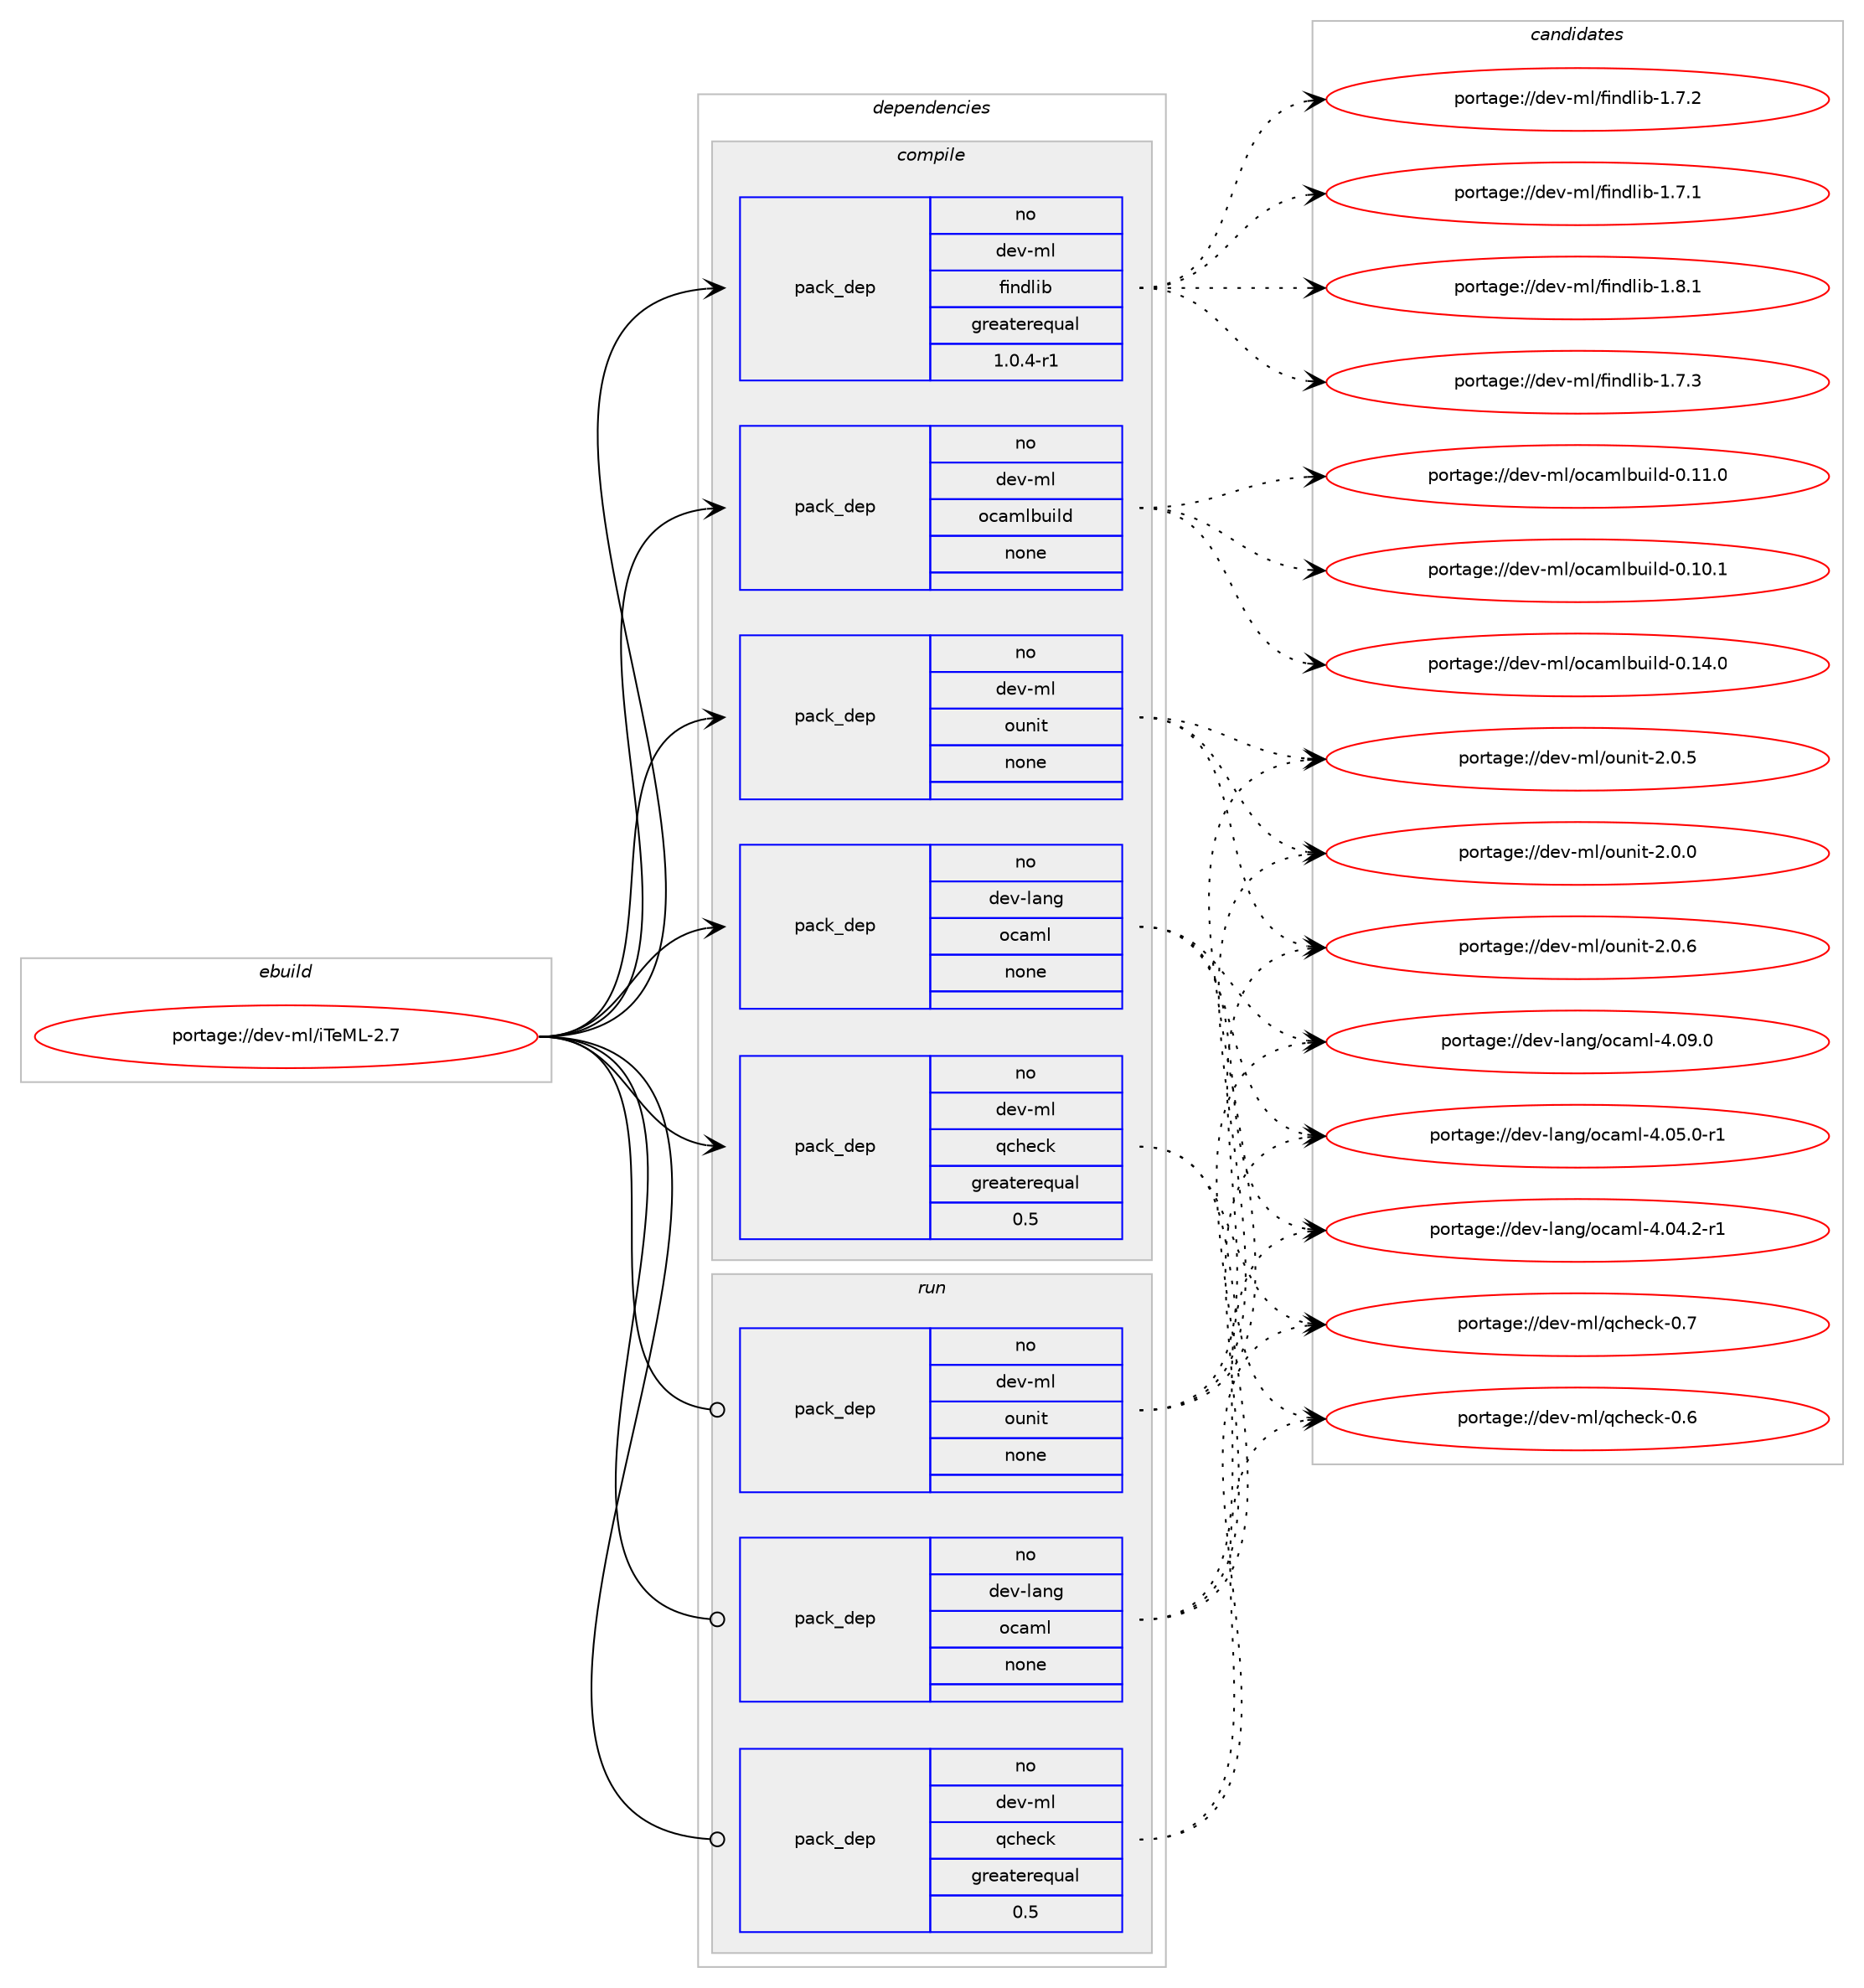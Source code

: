 digraph prolog {

# *************
# Graph options
# *************

newrank=true;
concentrate=true;
compound=true;
graph [rankdir=LR,fontname=Helvetica,fontsize=10,ranksep=1.5];#, ranksep=2.5, nodesep=0.2];
edge  [arrowhead=vee];
node  [fontname=Helvetica,fontsize=10];

# **********
# The ebuild
# **********

subgraph cluster_leftcol {
color=gray;
rank=same;
label=<<i>ebuild</i>>;
id [label="portage://dev-ml/iTeML-2.7", color=red, width=4, href="../dev-ml/iTeML-2.7.svg"];
}

# ****************
# The dependencies
# ****************

subgraph cluster_midcol {
color=gray;
label=<<i>dependencies</i>>;
subgraph cluster_compile {
fillcolor="#eeeeee";
style=filled;
label=<<i>compile</i>>;
subgraph pack375610 {
dependency503735 [label=<<TABLE BORDER="0" CELLBORDER="1" CELLSPACING="0" CELLPADDING="4" WIDTH="220"><TR><TD ROWSPAN="6" CELLPADDING="30">pack_dep</TD></TR><TR><TD WIDTH="110">no</TD></TR><TR><TD>dev-lang</TD></TR><TR><TD>ocaml</TD></TR><TR><TD>none</TD></TR><TR><TD></TD></TR></TABLE>>, shape=none, color=blue];
}
id:e -> dependency503735:w [weight=20,style="solid",arrowhead="vee"];
subgraph pack375611 {
dependency503736 [label=<<TABLE BORDER="0" CELLBORDER="1" CELLSPACING="0" CELLPADDING="4" WIDTH="220"><TR><TD ROWSPAN="6" CELLPADDING="30">pack_dep</TD></TR><TR><TD WIDTH="110">no</TD></TR><TR><TD>dev-ml</TD></TR><TR><TD>findlib</TD></TR><TR><TD>greaterequal</TD></TR><TR><TD>1.0.4-r1</TD></TR></TABLE>>, shape=none, color=blue];
}
id:e -> dependency503736:w [weight=20,style="solid",arrowhead="vee"];
subgraph pack375612 {
dependency503737 [label=<<TABLE BORDER="0" CELLBORDER="1" CELLSPACING="0" CELLPADDING="4" WIDTH="220"><TR><TD ROWSPAN="6" CELLPADDING="30">pack_dep</TD></TR><TR><TD WIDTH="110">no</TD></TR><TR><TD>dev-ml</TD></TR><TR><TD>ocamlbuild</TD></TR><TR><TD>none</TD></TR><TR><TD></TD></TR></TABLE>>, shape=none, color=blue];
}
id:e -> dependency503737:w [weight=20,style="solid",arrowhead="vee"];
subgraph pack375613 {
dependency503738 [label=<<TABLE BORDER="0" CELLBORDER="1" CELLSPACING="0" CELLPADDING="4" WIDTH="220"><TR><TD ROWSPAN="6" CELLPADDING="30">pack_dep</TD></TR><TR><TD WIDTH="110">no</TD></TR><TR><TD>dev-ml</TD></TR><TR><TD>ounit</TD></TR><TR><TD>none</TD></TR><TR><TD></TD></TR></TABLE>>, shape=none, color=blue];
}
id:e -> dependency503738:w [weight=20,style="solid",arrowhead="vee"];
subgraph pack375614 {
dependency503739 [label=<<TABLE BORDER="0" CELLBORDER="1" CELLSPACING="0" CELLPADDING="4" WIDTH="220"><TR><TD ROWSPAN="6" CELLPADDING="30">pack_dep</TD></TR><TR><TD WIDTH="110">no</TD></TR><TR><TD>dev-ml</TD></TR><TR><TD>qcheck</TD></TR><TR><TD>greaterequal</TD></TR><TR><TD>0.5</TD></TR></TABLE>>, shape=none, color=blue];
}
id:e -> dependency503739:w [weight=20,style="solid",arrowhead="vee"];
}
subgraph cluster_compileandrun {
fillcolor="#eeeeee";
style=filled;
label=<<i>compile and run</i>>;
}
subgraph cluster_run {
fillcolor="#eeeeee";
style=filled;
label=<<i>run</i>>;
subgraph pack375615 {
dependency503740 [label=<<TABLE BORDER="0" CELLBORDER="1" CELLSPACING="0" CELLPADDING="4" WIDTH="220"><TR><TD ROWSPAN="6" CELLPADDING="30">pack_dep</TD></TR><TR><TD WIDTH="110">no</TD></TR><TR><TD>dev-lang</TD></TR><TR><TD>ocaml</TD></TR><TR><TD>none</TD></TR><TR><TD></TD></TR></TABLE>>, shape=none, color=blue];
}
id:e -> dependency503740:w [weight=20,style="solid",arrowhead="odot"];
subgraph pack375616 {
dependency503741 [label=<<TABLE BORDER="0" CELLBORDER="1" CELLSPACING="0" CELLPADDING="4" WIDTH="220"><TR><TD ROWSPAN="6" CELLPADDING="30">pack_dep</TD></TR><TR><TD WIDTH="110">no</TD></TR><TR><TD>dev-ml</TD></TR><TR><TD>ounit</TD></TR><TR><TD>none</TD></TR><TR><TD></TD></TR></TABLE>>, shape=none, color=blue];
}
id:e -> dependency503741:w [weight=20,style="solid",arrowhead="odot"];
subgraph pack375617 {
dependency503742 [label=<<TABLE BORDER="0" CELLBORDER="1" CELLSPACING="0" CELLPADDING="4" WIDTH="220"><TR><TD ROWSPAN="6" CELLPADDING="30">pack_dep</TD></TR><TR><TD WIDTH="110">no</TD></TR><TR><TD>dev-ml</TD></TR><TR><TD>qcheck</TD></TR><TR><TD>greaterequal</TD></TR><TR><TD>0.5</TD></TR></TABLE>>, shape=none, color=blue];
}
id:e -> dependency503742:w [weight=20,style="solid",arrowhead="odot"];
}
}

# **************
# The candidates
# **************

subgraph cluster_choices {
rank=same;
color=gray;
label=<<i>candidates</i>>;

subgraph choice375610 {
color=black;
nodesep=1;
choice100101118451089711010347111999710910845524648574648 [label="portage://dev-lang/ocaml-4.09.0", color=red, width=4,href="../dev-lang/ocaml-4.09.0.svg"];
choice1001011184510897110103471119997109108455246485346484511449 [label="portage://dev-lang/ocaml-4.05.0-r1", color=red, width=4,href="../dev-lang/ocaml-4.05.0-r1.svg"];
choice1001011184510897110103471119997109108455246485246504511449 [label="portage://dev-lang/ocaml-4.04.2-r1", color=red, width=4,href="../dev-lang/ocaml-4.04.2-r1.svg"];
dependency503735:e -> choice100101118451089711010347111999710910845524648574648:w [style=dotted,weight="100"];
dependency503735:e -> choice1001011184510897110103471119997109108455246485346484511449:w [style=dotted,weight="100"];
dependency503735:e -> choice1001011184510897110103471119997109108455246485246504511449:w [style=dotted,weight="100"];
}
subgraph choice375611 {
color=black;
nodesep=1;
choice100101118451091084710210511010010810598454946564649 [label="portage://dev-ml/findlib-1.8.1", color=red, width=4,href="../dev-ml/findlib-1.8.1.svg"];
choice100101118451091084710210511010010810598454946554651 [label="portage://dev-ml/findlib-1.7.3", color=red, width=4,href="../dev-ml/findlib-1.7.3.svg"];
choice100101118451091084710210511010010810598454946554650 [label="portage://dev-ml/findlib-1.7.2", color=red, width=4,href="../dev-ml/findlib-1.7.2.svg"];
choice100101118451091084710210511010010810598454946554649 [label="portage://dev-ml/findlib-1.7.1", color=red, width=4,href="../dev-ml/findlib-1.7.1.svg"];
dependency503736:e -> choice100101118451091084710210511010010810598454946564649:w [style=dotted,weight="100"];
dependency503736:e -> choice100101118451091084710210511010010810598454946554651:w [style=dotted,weight="100"];
dependency503736:e -> choice100101118451091084710210511010010810598454946554650:w [style=dotted,weight="100"];
dependency503736:e -> choice100101118451091084710210511010010810598454946554649:w [style=dotted,weight="100"];
}
subgraph choice375612 {
color=black;
nodesep=1;
choice100101118451091084711199971091089811710510810045484649524648 [label="portage://dev-ml/ocamlbuild-0.14.0", color=red, width=4,href="../dev-ml/ocamlbuild-0.14.0.svg"];
choice100101118451091084711199971091089811710510810045484649494648 [label="portage://dev-ml/ocamlbuild-0.11.0", color=red, width=4,href="../dev-ml/ocamlbuild-0.11.0.svg"];
choice100101118451091084711199971091089811710510810045484649484649 [label="portage://dev-ml/ocamlbuild-0.10.1", color=red, width=4,href="../dev-ml/ocamlbuild-0.10.1.svg"];
dependency503737:e -> choice100101118451091084711199971091089811710510810045484649524648:w [style=dotted,weight="100"];
dependency503737:e -> choice100101118451091084711199971091089811710510810045484649494648:w [style=dotted,weight="100"];
dependency503737:e -> choice100101118451091084711199971091089811710510810045484649484649:w [style=dotted,weight="100"];
}
subgraph choice375613 {
color=black;
nodesep=1;
choice1001011184510910847111117110105116455046484654 [label="portage://dev-ml/ounit-2.0.6", color=red, width=4,href="../dev-ml/ounit-2.0.6.svg"];
choice1001011184510910847111117110105116455046484653 [label="portage://dev-ml/ounit-2.0.5", color=red, width=4,href="../dev-ml/ounit-2.0.5.svg"];
choice1001011184510910847111117110105116455046484648 [label="portage://dev-ml/ounit-2.0.0", color=red, width=4,href="../dev-ml/ounit-2.0.0.svg"];
dependency503738:e -> choice1001011184510910847111117110105116455046484654:w [style=dotted,weight="100"];
dependency503738:e -> choice1001011184510910847111117110105116455046484653:w [style=dotted,weight="100"];
dependency503738:e -> choice1001011184510910847111117110105116455046484648:w [style=dotted,weight="100"];
}
subgraph choice375614 {
color=black;
nodesep=1;
choice1001011184510910847113991041019910745484655 [label="portage://dev-ml/qcheck-0.7", color=red, width=4,href="../dev-ml/qcheck-0.7.svg"];
choice1001011184510910847113991041019910745484654 [label="portage://dev-ml/qcheck-0.6", color=red, width=4,href="../dev-ml/qcheck-0.6.svg"];
dependency503739:e -> choice1001011184510910847113991041019910745484655:w [style=dotted,weight="100"];
dependency503739:e -> choice1001011184510910847113991041019910745484654:w [style=dotted,weight="100"];
}
subgraph choice375615 {
color=black;
nodesep=1;
choice100101118451089711010347111999710910845524648574648 [label="portage://dev-lang/ocaml-4.09.0", color=red, width=4,href="../dev-lang/ocaml-4.09.0.svg"];
choice1001011184510897110103471119997109108455246485346484511449 [label="portage://dev-lang/ocaml-4.05.0-r1", color=red, width=4,href="../dev-lang/ocaml-4.05.0-r1.svg"];
choice1001011184510897110103471119997109108455246485246504511449 [label="portage://dev-lang/ocaml-4.04.2-r1", color=red, width=4,href="../dev-lang/ocaml-4.04.2-r1.svg"];
dependency503740:e -> choice100101118451089711010347111999710910845524648574648:w [style=dotted,weight="100"];
dependency503740:e -> choice1001011184510897110103471119997109108455246485346484511449:w [style=dotted,weight="100"];
dependency503740:e -> choice1001011184510897110103471119997109108455246485246504511449:w [style=dotted,weight="100"];
}
subgraph choice375616 {
color=black;
nodesep=1;
choice1001011184510910847111117110105116455046484654 [label="portage://dev-ml/ounit-2.0.6", color=red, width=4,href="../dev-ml/ounit-2.0.6.svg"];
choice1001011184510910847111117110105116455046484653 [label="portage://dev-ml/ounit-2.0.5", color=red, width=4,href="../dev-ml/ounit-2.0.5.svg"];
choice1001011184510910847111117110105116455046484648 [label="portage://dev-ml/ounit-2.0.0", color=red, width=4,href="../dev-ml/ounit-2.0.0.svg"];
dependency503741:e -> choice1001011184510910847111117110105116455046484654:w [style=dotted,weight="100"];
dependency503741:e -> choice1001011184510910847111117110105116455046484653:w [style=dotted,weight="100"];
dependency503741:e -> choice1001011184510910847111117110105116455046484648:w [style=dotted,weight="100"];
}
subgraph choice375617 {
color=black;
nodesep=1;
choice1001011184510910847113991041019910745484655 [label="portage://dev-ml/qcheck-0.7", color=red, width=4,href="../dev-ml/qcheck-0.7.svg"];
choice1001011184510910847113991041019910745484654 [label="portage://dev-ml/qcheck-0.6", color=red, width=4,href="../dev-ml/qcheck-0.6.svg"];
dependency503742:e -> choice1001011184510910847113991041019910745484655:w [style=dotted,weight="100"];
dependency503742:e -> choice1001011184510910847113991041019910745484654:w [style=dotted,weight="100"];
}
}

}
